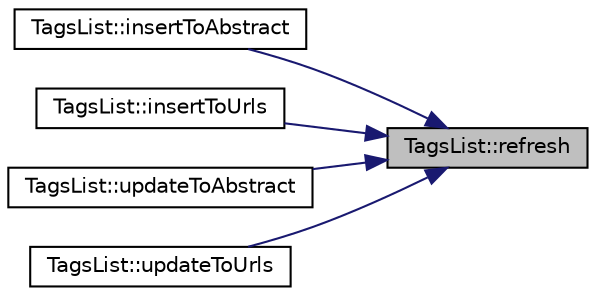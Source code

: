 digraph "TagsList::refresh"
{
 // INTERACTIVE_SVG=YES
 // LATEX_PDF_SIZE
  edge [fontname="Helvetica",fontsize="10",labelfontname="Helvetica",labelfontsize="10"];
  node [fontname="Helvetica",fontsize="10",shape=record];
  rankdir="RL";
  Node127 [label="TagsList::refresh",height=0.2,width=0.4,color="black", fillcolor="grey75", style="filled", fontcolor="black",tooltip=" "];
  Node127 -> Node128 [dir="back",color="midnightblue",fontsize="10",style="solid",fontname="Helvetica"];
  Node128 [label="TagsList::insertToAbstract",height=0.2,width=0.4,color="black", fillcolor="white", style="filled",URL="$class_tags_list.html#ae847c6c275a84caeb5d4934a27cf2cbc",tooltip=" "];
  Node127 -> Node129 [dir="back",color="midnightblue",fontsize="10",style="solid",fontname="Helvetica"];
  Node129 [label="TagsList::insertToUrls",height=0.2,width=0.4,color="black", fillcolor="white", style="filled",URL="$class_tags_list.html#ad04fdc7148242bae5e00b617132431c0",tooltip=" "];
  Node127 -> Node130 [dir="back",color="midnightblue",fontsize="10",style="solid",fontname="Helvetica"];
  Node130 [label="TagsList::updateToAbstract",height=0.2,width=0.4,color="black", fillcolor="white", style="filled",URL="$class_tags_list.html#a8a9246dd7a10fe7e3f36b0ee40b4dba9",tooltip=" "];
  Node127 -> Node131 [dir="back",color="midnightblue",fontsize="10",style="solid",fontname="Helvetica"];
  Node131 [label="TagsList::updateToUrls",height=0.2,width=0.4,color="black", fillcolor="white", style="filled",URL="$class_tags_list.html#a2cabbc71124d6c58a033076ad2c27181",tooltip=" "];
}
